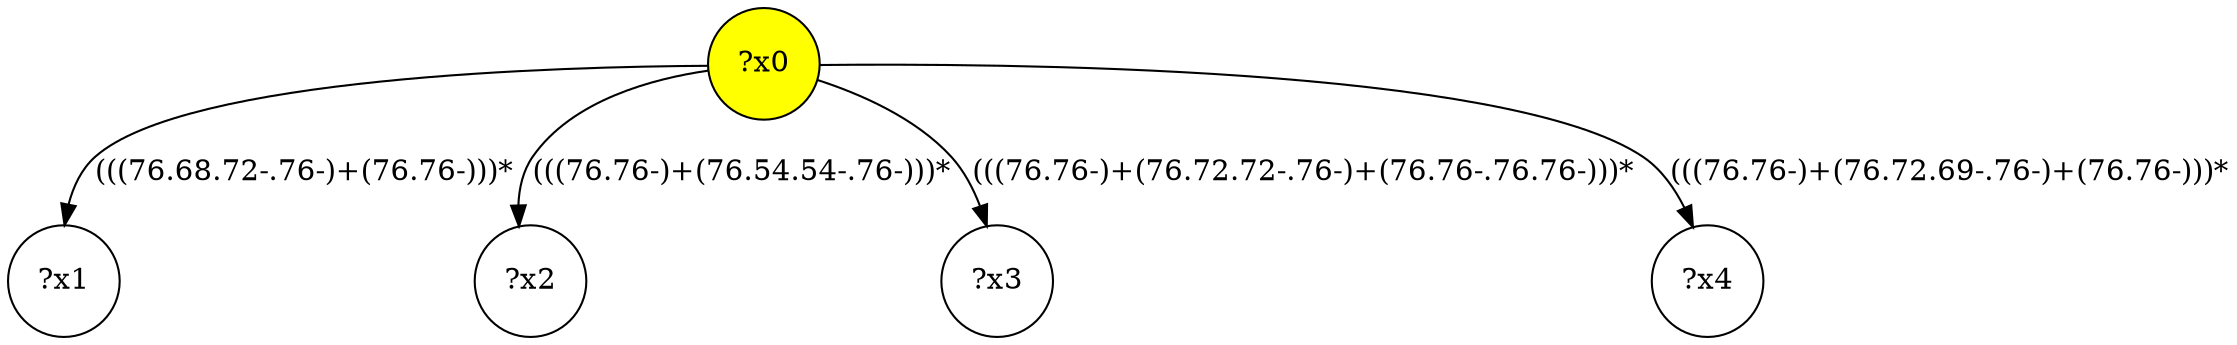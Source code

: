 digraph g {
	x0 [fillcolor="yellow", style="filled," shape=circle, label="?x0"];
	x1 [shape=circle, label="?x1"];
	x0 -> x1 [label="(((76.68.72-.76-)+(76.76-)))*"];
	x2 [shape=circle, label="?x2"];
	x0 -> x2 [label="(((76.76-)+(76.54.54-.76-)))*"];
	x3 [shape=circle, label="?x3"];
	x0 -> x3 [label="(((76.76-)+(76.72.72-.76-)+(76.76-.76.76-)))*"];
	x4 [shape=circle, label="?x4"];
	x0 -> x4 [label="(((76.76-)+(76.72.69-.76-)+(76.76-)))*"];
}
